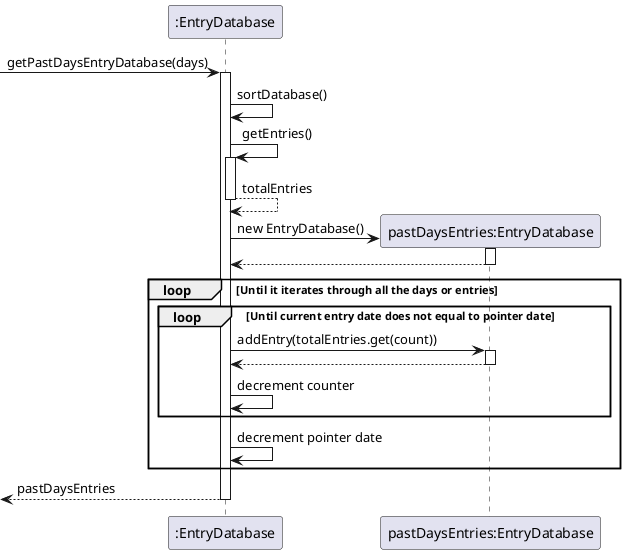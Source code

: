@startuml
'https://plantuml.com/sequence-diagram

-> ":EntryDatabase": getPastDaysEntryDatabase(days)
activate ":EntryDatabase"

":EntryDatabase" -> ":EntryDatabase": sortDatabase()

":EntryDatabase" -> ":EntryDatabase": getEntries()
activate ":EntryDatabase"
":EntryDatabase" --> ":EntryDatabase": totalEntries
deactivate ":EntryDatabase"
create "pastDaysEntries:EntryDatabase"
":EntryDatabase" -> "pastDaysEntries:EntryDatabase": new EntryDatabase()
activate "pastDaysEntries:EntryDatabase"
return

loop Until it iterates through all the days or entries
    loop Until current entry date does not equal to pointer date

        ":EntryDatabase" -> "pastDaysEntries:EntryDatabase": addEntry(totalEntries.get(count))
        activate "pastDaysEntries:EntryDatabase"
        return

        ":EntryDatabase" -> ":EntryDatabase": decrement counter

    end

    ":EntryDatabase" -> ":EntryDatabase": decrement pointer date
end

return pastDaysEntries
@enduml
